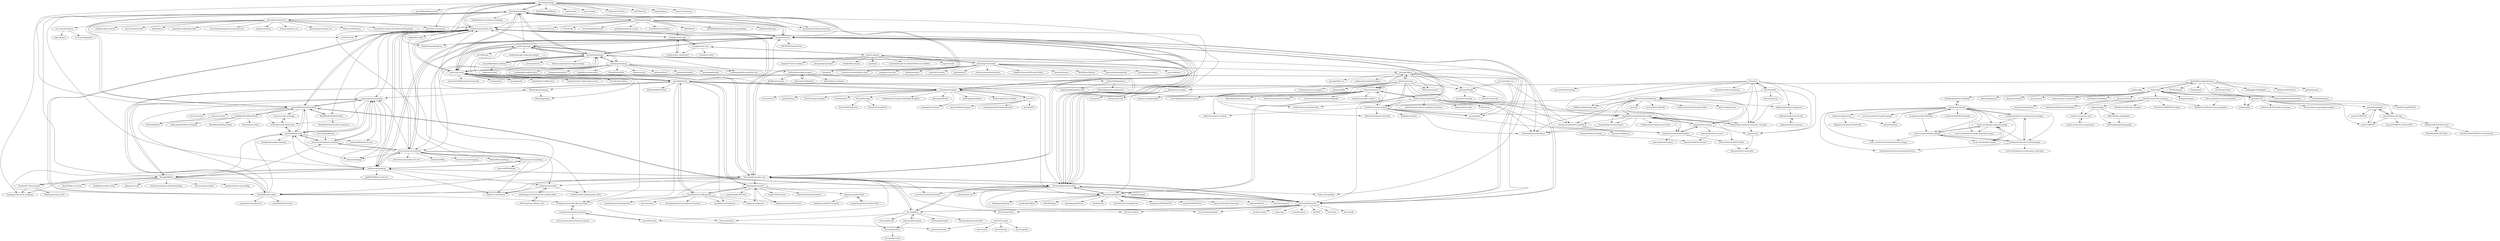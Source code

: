 digraph G {
"gera2ld/markmap" -> "dundalek/markmap"
"gera2ld/markmap" -> "gera2ld/markmap-vscode"
"gera2ld/markmap" -> "ssshooter/mind-elixir-core"
"gera2ld/markmap" -> "lynchjames/obsidian-mind-map" ["e"=1]
"gera2ld/markmap" -> "hizzgdev/jsmind"
"gera2ld/markmap" -> "awehook/blink-mind-desktop"
"gera2ld/markmap" -> "Saul-Mirone/milkdown" ["e"=1]
"gera2ld/markmap" -> "vnotex/vnote" ["e"=1]
"gera2ld/markmap" -> "purocean/yn" ["e"=1]
"gera2ld/markmap" -> "hellowuxin/vue3-mindmap"
"gera2ld/markmap" -> "Vanessa219/vditor" ["e"=1]
"gera2ld/markmap" -> "tw93/MiaoYan" ["e"=1]
"gera2ld/markmap" -> "logseq/logseq" ["e"=1]
"gera2ld/markmap" -> "siyuan-note/siyuan" ["e"=1]
"gera2ld/markmap" -> "gera2ld/coc-markmap"
"markmap/markmap" -> "dundalek/markmap"
"markmap/markmap" -> "lynchjames/obsidian-mind-map" ["e"=1]
"markmap/markmap" -> "fzf404/Monit" ["e"=1]
"markmap/markmap" -> "MarkMindCkm/obsidian-enhancing-mindmap" ["e"=1]
"markmap/markmap" -> "mdSilo/mdSilo-app"
"markmap/markmap" -> "MarkMindCkm/Mark-Mind"
"markmap/markmap" -> "ssshooter/mind-elixir-core"
"markmap/markmap" -> "hizzgdev/jsmind"
"markmap/markmap" -> "iyear/pure-live-core" ["e"=1]
"markmap/markmap" -> "l15y/wenda" ["e"=1]
"markmap/markmap" -> "toeverything/blocksuite" ["e"=1]
"markmap/markmap" -> "markmap/markmap-vscode"
"markmap/markmap" -> "freeplane/freeplane"
"markmap/markmap" -> "lvwzhen/teach-anything" ["e"=1]
"markmap/markmap" -> "wanglin2/mind-map"
"freeplane/freeplane" -> "freeplane/docs"
"freeplane/freeplane" -> "aardappel/treesheets" ["e"=1]
"freeplane/freeplane" -> "Seekladoom/Freeplane-MindMap-Template"
"freeplane/freeplane" -> "xmindltd/xmind"
"freeplane/freeplane" -> "phase1geo/Minder" ["e"=1]
"freeplane/freeplane" -> "VUE/VUE"
"freeplane/freeplane" -> "bekoeppel/droidplane"
"freeplane/freeplane" -> "drichard/mindmaps"
"freeplane/freeplane" -> "BeelGroup/Docear-Desktop"
"freeplane/freeplane" -> "zotero/zotero" ["e"=1]
"freeplane/freeplane" -> "juzzlin/Heimer" ["e"=1]
"freeplane/freeplane" -> "NaoTu/DesktopNaotu"
"freeplane/freeplane" -> "Docear/Desktop"
"freeplane/freeplane" -> "ondras/my-mind"
"freeplane/freeplane" -> "lilive/Freeplane-Jumper"
"fex-team/kityminder-editor" -> "fex-team/kityminder-core"
"fex-team/kityminder-editor" -> "fex-team/kityminder"
"fex-team/kityminder-editor" -> "hizzgdev/jsmind"
"fex-team/kityminder-editor" -> "NaoTu/DesktopNaotu"
"fex-team/kityminder-editor" -> "fex-team/kity"
"fex-team/kityminder-editor" -> "ondras/my-mind"
"fex-team/kityminder-editor" -> "drichard/mindmaps"
"fex-team/kityminder-editor" -> "fex-team/ueditor" ["e"=1]
"fex-team/kityminder-editor" -> "ssshooter/mind-elixir-core"
"fex-team/kityminder-editor" -> "LancelotLewis/local-kitymind"
"fex-team/kityminder-editor" -> "jgraph/mxgraph" ["e"=1]
"fex-team/kityminder-editor" -> "fex-team/webuploader" ["e"=1]
"fex-team/kityminder-editor" -> "xmindltd/xmind-sdk-js"
"fex-team/kityminder-editor" -> "pandao/editor.md" ["e"=1]
"fex-team/kityminder-editor" -> "le5le-com/topology" ["e"=1]
"xmindltd/xmind-sdk-js" -> "xmindltd/xmind-viewer"
"xmindltd/xmind-sdk-js" -> "leungwensen/xmind-sdk-javascript"
"xmindltd/xmind-sdk-js" -> "awehook/react-mindmap"
"xmindltd/xmind-sdk-js" -> "xieguanhua/xmindparser"
"xmindltd/xmind-sdk-js" -> "xmindltd/xmind"
"xmindltd/xmind-sdk-js" -> "awehook/blink-mind"
"xmindltd/xmind-sdk-js" -> "ssshooter/mind-elixir-core"
"MarkMindLtd/Mark-Mind" -> "awehook/blink-mind-desktop"
"MarkMindLtd/Mark-Mind" -> "MarkMindLtd/Roam-Mind"
"MarkMindLtd/Mark-Mind" -> "WizTeam/wiz-editor" ["e"=1]
"MarkMindLtd/Mark-Mind" -> "tiddly-gittly/TiddlyGit-Desktop" ["e"=1]
"MarkMindLtd/Mark-Mind" -> "c2d7fa/thinktool"
"hizzgdev/jsmind" -> "fex-team/kityminder"
"hizzgdev/jsmind" -> "ssshooter/mind-elixir-core"
"hizzgdev/jsmind" -> "fex-team/kityminder-editor"
"hizzgdev/jsmind" -> "ondras/my-mind"
"hizzgdev/jsmind" -> "fex-team/kityminder-core"
"hizzgdev/jsmind" -> "anteriovieira/vue-mindmap"
"hizzgdev/jsmind" -> "dundalek/markmap"
"hizzgdev/jsmind" -> "drichard/mindmaps"
"hizzgdev/jsmind" -> "hellowuxin/mindmap"
"hizzgdev/jsmind" -> "RockyRen/mindmaptree"
"hizzgdev/jsmind" -> "mindmup/mapjs"
"hizzgdev/jsmind" -> "xmindltd/xmind-sdk-js"
"hizzgdev/jsmind" -> "OXOYO/X-Flowchart-Vue" ["e"=1]
"hizzgdev/jsmind" -> "NaoTu/DesktopNaotu"
"hizzgdev/jsmind" -> "le5le-com/topology" ["e"=1]
"gera2ld/markmap-lib" -> "dundalek/markmap"
"gera2ld/markmap-lib" -> "aind-containers/aind" ["e"=1]
"gera2ld/markmap-lib" -> "plotly/falcon" ["e"=1]
"gera2ld/markmap-lib" -> "gera2ld/coc-markmap"
"gera2ld/markmap-lib" -> "vsls-contrib/codetour"
"gera2ld/markmap-lib" -> "plausible-insights/plausible" ["e"=1]
"gera2ld/markmap-lib" -> "caicaishmily/pragmatic-programmer-zh" ["e"=1]
"gera2ld/markmap-lib" -> "ssshooter/mind-elixir-core"
"gera2ld/markmap-lib" -> "andybrewer/mvp" ["e"=1]
"gera2ld/markmap-lib" -> "bansal-io/pattern.css" ["e"=1]
"gera2ld/markmap-lib" -> "chromium/permission.site" ["e"=1]
"gera2ld/markmap-lib" -> "oct16/TimeCat" ["e"=1]
"gera2ld/markmap-lib" -> "hello-react/HoServer" ["e"=1]
"gera2ld/markmap-lib" -> "taosue/how-to-get-rich-without-getting-lucky" ["e"=1]
"gera2ld/markmap-lib" -> "pshihn/rough-notation" ["e"=1]
"Mongkii/RMind" -> "awehook/react-mindmap"
"Mongkii/RMind" -> "JYunCMS/jyun-cms-doc" ["e"=1]
"Mongkii/RMind" -> "hellowuxin/mindmap"
"Mongkii/RMind" -> "awehook/blink-mind"
"Mongkii/RMind" -> "learn-anything/react-mindmap"
"Mongkii/RMind" -> "leochan2017/kms-jsmind"
"Mongkii/RMind" -> "xmindltd/xmind-sdk-js"
"Mongkii/RMind" -> "webbillion/xrender-notes" ["e"=1]
"Mongkii/RMind" -> "qdlaoyao/css-gif" ["e"=1]
"Mongkii/RMind" -> "antvis/hierarchy"
"Mongkii/RMind" -> "biaochenxuying/vue-family-mindmap" ["e"=1]
"Mongkii/RMind" -> "wowlusitong/re-editor" ["e"=1]
"Mongkii/RMind" -> "jwenjian/visitor-count-badge" ["e"=1]
"Mongkii/RMind" -> "Youjingyu/web_mind_mapping"
"fex-team/kityminder" -> "fex-team/kityminder-editor"
"fex-team/kityminder" -> "fex-team/kityminder-core"
"fex-team/kityminder" -> "hizzgdev/jsmind"
"fex-team/kityminder" -> "fex-team/ueditor" ["e"=1]
"fex-team/kityminder" -> "NaoTu/DesktopNaotu"
"fex-team/kityminder" -> "fex-team/fis" ["e"=1]
"fex-team/kityminder" -> "fex-team/webuploader" ["e"=1]
"fex-team/kityminder" -> "ondras/my-mind"
"fex-team/kityminder" -> "fex-team/kity"
"fex-team/kityminder" -> "ecomfe/zrender" ["e"=1]
"fex-team/kityminder" -> "seajs/seajs" ["e"=1]
"fex-team/kityminder" -> "ecomfe/echarts" ["e"=1]
"fex-team/kityminder" -> "thx/RAP" ["e"=1]
"fex-team/kityminder" -> "fex-team/umeditor" ["e"=1]
"fex-team/kityminder" -> "weui/weui" ["e"=1]
"NaoTu/DesktopNaotu" -> "fex-team/kityminder"
"NaoTu/DesktopNaotu" -> "fex-team/kityminder-editor"
"NaoTu/DesktopNaotu" -> "GNOME/gimp" ["e"=1]
"NaoTu/DesktopNaotu" -> "alanzhangzm/Photon" ["e"=1]
"NaoTu/DesktopNaotu" -> "tamlok/vnote" ["e"=1]
"NaoTu/DesktopNaotu" -> "zhaoolee/ChromeAppHeroes" ["e"=1]
"NaoTu/DesktopNaotu" -> "miaomiaosoft/PandaOCR" ["e"=1]
"NaoTu/DesktopNaotu" -> "wmjordan/PDFPatcher" ["e"=1]
"NaoTu/DesktopNaotu" -> "hizzgdev/jsmind"
"NaoTu/DesktopNaotu" -> "awehook/blink-mind-desktop"
"NaoTu/DesktopNaotu" -> "Awesome-Windows/Awesome" ["e"=1]
"NaoTu/DesktopNaotu" -> "agalwood/Motrix" ["e"=1]
"NaoTu/DesktopNaotu" -> "Kenshin/simpread" ["e"=1]
"NaoTu/DesktopNaotu" -> "zhaopengme/gitnote" ["e"=1]
"NaoTu/DesktopNaotu" -> "zyx0814/dzzoffice" ["e"=1]
"bardsoftware/ganttproject" -> "LibrePlan/libreplan"
"bardsoftware/ganttproject" -> "claur/ProjectLibre"
"bardsoftware/ganttproject" -> "taskjuggler/TaskJuggler"
"bardsoftware/ganttproject" -> "freeplane/freeplane"
"bardsoftware/ganttproject" -> "violetumleditor/violetumleditor"
"bardsoftware/ganttproject" -> "dotproject/dotProject"
"bardsoftware/ganttproject" -> "opf/openproject" ["e"=1]
"bardsoftware/ganttproject" -> "joniles/mpxj"
"bardsoftware/ganttproject" -> "umlet/umlet"
"bardsoftware/ganttproject" -> "DHTMLX/gantt" ["e"=1]
"bardsoftware/ganttproject" -> "frappe/gantt" ["e"=1]
"learn-anything/maps" -> "learn-anything/react-mindmap"
"xmindltd/xmind" -> "xmindltd/xmind-sdk-python"
"xmindltd/xmind" -> "xmindltd/xmind-sdk-js"
"xmindltd/xmind" -> "ondras/my-mind"
"xmindltd/xmind" -> "zhuifengshen/xmind"
"xmindltd/xmind" -> "drichard/mindmaps"
"xmindltd/xmind" -> "fex-team/kityminder-editor"
"xmindltd/xmind" -> "freeplane/freeplane"
"xmindltd/xmind" -> "hizzgdev/jsmind"
"xmindltd/xmind" -> "fex-team/kityminder"
"xmindltd/xmind" -> "NaoTu/DesktopNaotu"
"xmindltd/xmind" -> "leungwensen/xmind-sdk-javascript"
"xmindltd/xmind" -> "WizTeam/WizQTClient" ["e"=1]
"xmindltd/xmind" -> "ssshooter/mind-elixir-core"
"xmindltd/xmind" -> "Mindmapp/mindmapp"
"xmindltd/xmind" -> "xmindltd/xmind-sdk-java"
"chinchang/web-maker" -> "egoist/codepan"
"chinchang/web-maker" -> "jsbin/jsbin" ["e"=1]
"chinchang/web-maker" -> "CompuIves/codesandbox-client" ["e"=1]
"chinchang/web-maker" -> "wingify/across-tabs" ["e"=1]
"chinchang/web-maker" -> "netlify/staticgen" ["e"=1]
"chinchang/web-maker" -> "yoksel/url-encoder" ["e"=1]
"chinchang/web-maker" -> "ghinda/jotted"
"chinchang/web-maker" -> "sindresorhus/refined-twitter" ["e"=1]
"chinchang/web-maker" -> "GoogleChromeLabs/ProjectVisBug" ["e"=1]
"chinchang/web-maker" -> "leeoniya/dropcss" ["e"=1]
"chinchang/web-maker" -> "WorldBrain/Memex" ["e"=1]
"chinchang/web-maker" -> "kamranahmedse/githunt" ["e"=1]
"chinchang/web-maker" -> "chinchang/screenlog.js" ["e"=1]
"chinchang/web-maker" -> "mavoweb/mavo" ["e"=1]
"chinchang/web-maker" -> "porsager/flems"
"dundalek/markmap" -> "gera2ld/markmap"
"dundalek/markmap" -> "gera2ld/markmap-lib"
"dundalek/markmap" -> "hizzgdev/jsmind"
"dundalek/markmap" -> "dundalek/atom-markdown-mindmap"
"dundalek/markmap" -> "fex-team/kityminder-core"
"dundalek/markmap" -> "drichard/mindmaps"
"dundalek/markmap" -> "xmindltd/xmind-sdk-js"
"dundalek/markmap" -> "markmap/markmap"
"dundalek/markmap" -> "ssshooter/mind-elixir-core"
"dundalek/markmap" -> "awehook/blink-mind-desktop"
"dundalek/markmap" -> "ondras/my-mind"
"dundalek/markmap" -> "RockyRen/mindmaptree"
"dundalek/markmap" -> "hellowuxin/mindmap"
"dundalek/markmap" -> "fex-team/kityminder-editor"
"dundalek/markmap" -> "Mongkii/RMind"
"prmr/DesignBook" -> "prmr/COMP303"
"prmr/DesignBook" -> "prmr/SoftwareDesign"
"prmr/DesignBook" -> "jin-guo/COMP303"
"fex-team/kity" -> "fex-team/kityformula"
"fex-team/kity" -> "fex-team/kityminder-core"
"fex-team/kity" -> "fex-team/kf-editor"
"fex-team/kity" -> "fex-team/kityminder-editor"
"fex-team/kity" -> "fex-team/hotbox"
"fex-team/kity" -> "fex-team/kityminder"
"fex-team/kity" -> "fex-team/kitycharts"
"fex-team/kity" -> "fex-team/kityformula-editor" ["e"=1]
"fex-team/kity" -> "fex-team/fex-edu" ["e"=1]
"fex-team/kityminder-core" -> "fex-team/kityminder-editor"
"fex-team/kityminder-core" -> "fex-team/kityminder"
"fex-team/kityminder-core" -> "fex-team/kity"
"fex-team/kityminder-core" -> "hizzgdev/jsmind"
"fex-team/kityminder-core" -> "fudax/vue-mindeditor" ["e"=1]
"fex-team/kityminder-core" -> "LancelotLewis/local-kitymind"
"fex-team/kityminder-core" -> "ssshooter/mind-elixir-core"
"fex-team/kityminder-core" -> "fex-team/hotbox"
"fex-team/kityminder-core" -> "xmindltd/xmind-sdk-js"
"fex-team/kityminder-core" -> "dundalek/markmap"
"fex-team/kityminder-core" -> "zhuifengshen/xmind"
"fex-team/kityminder-core" -> "hellowuxin/mindmap"
"fex-team/kityminder-core" -> "jiangtao/vue-minder"
"fex-team/kityminder-core" -> "fex-team/umeditor" ["e"=1]
"fex-team/kityminder-core" -> "ondras/my-mind"
"tivac/modular-css" -> "barneycarroll/mithril.exitable.js"
"tivac/modular-css" -> "porsager/bss"
"tivac/modular-css" -> "porsager/Wright"
"ondras/my-mind" -> "drichard/mindmaps"
"ondras/my-mind" -> "hizzgdev/jsmind"
"ondras/my-mind" -> "fex-team/kityminder"
"ondras/my-mind" -> "fex-team/kityminder-editor"
"ondras/my-mind" -> "xmindltd/xmind"
"ondras/my-mind" -> "ssshooter/mind-elixir-core"
"ondras/my-mind" -> "mindmup/mapjs"
"ondras/my-mind" -> "neiesc/ListOfMinimalistFrameworks" ["e"=1]
"ondras/my-mind" -> "soulwire/fit.js" ["e"=1]
"ondras/my-mind" -> "dundalek/markmap"
"ondras/my-mind" -> "fex-team/kityminder-core"
"ondras/my-mind" -> "Snugug/north" ["e"=1]
"ondras/my-mind" -> "julianlloyd/scrollReveal.js" ["e"=1]
"ondras/my-mind" -> "Anonyfox/node-webkit-hipster-seed" ["e"=1]
"ondras/my-mind" -> "FriendCode/codebox" ["e"=1]
"awehook/blink-mind" -> "awehook/react-mindmap"
"awehook/blink-mind" -> "awehook/blink-mind-desktop"
"awehook/blink-mind" -> "awehook/vscode-blink-mind"
"awehook/blink-mind" -> "awehook/blink-mind-react"
"awehook/blink-mind" -> "kozeghong/simple-mindmap"
"awehook/blink-mind" -> "learn-anything/react-mindmap"
"awehook/blink-mind-desktop" -> "awehook/blink-mind"
"awehook/blink-mind-desktop" -> "awehook/react-mindmap"
"awehook/blink-mind-desktop" -> "awehook/vscode-blink-mind"
"awehook/blink-mind-desktop" -> "cedoor/mindmapp"
"awehook/blink-mind-desktop" -> "MarkMindCkm/Mark-Mind"
"awehook/blink-mind-desktop" -> "ssshooter/mind-elixir-core"
"awehook/blink-mind-desktop" -> "MarkMindLtd/Mark-Mind"
"awehook/blink-mind-desktop" -> "luvsic3/remind" ["e"=1]
"awehook/blink-mind-desktop" -> "souche/vscode-mindmap"
"awehook/blink-mind-desktop" -> "NaoTu/DesktopNaotu"
"awehook/blink-mind-desktop" -> "dundalek/markmap"
"awehook/blink-mind-desktop" -> "cybersemics/em"
"awehook/react-mindmap" -> "awehook/blink-mind"
"awehook/react-mindmap" -> "awehook/blink-mind-react"
"awehook/react-mindmap" -> "awehook/blink-mind-desktop"
"awehook/react-mindmap" -> "learn-anything/react-mindmap"
"awehook/react-mindmap" -> "Mongkii/RMind"
"awehook/react-mindmap" -> "awehook/vscode-blink-mind"
"awehook/react-mindmap" -> "cedoor/mindmapp"
"drichard/mindmaps" -> "ondras/my-mind"
"drichard/mindmaps" -> "mindmup/mapjs"
"drichard/mindmaps" -> "kennethkufluk/js-mindmap"
"drichard/mindmaps" -> "hizzgdev/jsmind"
"drichard/mindmaps" -> "fex-team/kityminder-editor"
"drichard/mindmaps" -> "mindmup/mindmup"
"drichard/mindmaps" -> "dundalek/markmap"
"drichard/mindmaps" -> "xmindltd/xmind"
"drichard/mindmaps" -> "ssshooter/mind-elixir-core"
"drichard/mindmaps" -> "fex-team/kityminder"
"drichard/mindmaps" -> "anteriovieira/vue-mindmap"
"drichard/mindmaps" -> "freeplane/freeplane"
"drichard/mindmaps" -> "Mindmapp/mindmapp"
"drichard/mindmaps" -> "Laverna/laverna" ["e"=1]
"drichard/mindmaps" -> "dformoso/machine-learning-mindmap" ["e"=1]
"fatiherikli/mockup-designer" -> "jdittrich/quickMockup"
"fatiherikli/mockup-designer" -> "fatiherikli/dbpatterns"
"fatiherikli/mockup-designer" -> "fatiherikli/scrumboard"
"fatiherikli/mockup-designer" -> "dfcb/Responsivator"
"jdittrich/quickMockup" -> "fatiherikli/mockup-designer"
"vrimar/construct-ui" -> "orbitbot/awesome-mithril"
"vrimar/construct-ui" -> "ArthurClemens/polythene"
"vrimar/construct-ui" -> "porsager/flems"
"vrimar/construct-ui" -> "dhinesh03/mithril-starter-kit"
"vrimar/construct-ui" -> "mvlabs/isomorphic-mithril"
"vrimar/construct-ui" -> "ArthurClemens/mithril-hooks"
"vrimar/construct-ui" -> "MithrilJS/mithril-node-render"
"vrimar/construct-ui" -> "ArthurClemens/mithril-hookup"
"vrimar/construct-ui" -> "barneycarroll/patchinko"
"vrimar/construct-ui" -> "CreaturesInUnitards/mithril-datepicker"
"vrimar/construct-ui" -> "erikvullings/mithril-materialized"
"vrimar/construct-ui" -> "pdfernhout/choose-mithril"
"lhorie/mithril" -> "insin/msx"
"lhorie/mithril" -> "ArthurClemens/Polythene"
"lhorie/mithril" -> "lhorie/mithril.js" ["e"=1]
"lhorie/mithril" -> "StephanHoyer/mithril-isomorphic-example"
"lhorie/mithril" -> "jsguy/misojs"
"ObeoNetwork/UML-Designer" -> "ObeoNetwork/SysML-Designer"
"ObeoNetwork/UML-Designer" -> "ObeoNetwork/BPMN-Designer"
"ObeoNetwork/UML-Designer" -> "ObeoNetwork/InformationSystem"
"ObeoNetwork/UML-Designer" -> "eclipse-sirius/sirius-web"
"ObeoNetwork/UML-Designer" -> "eclipse/capella"
"ObeoNetwork/UML-Designer" -> "ObeoNetwork/Xtext-Sirius-integration"
"vsls-contrib/codetour" -> "vsls-contrib/gistpad"
"vsls-contrib/codetour" -> "nikersify/pico" ["e"=1]
"tobyqin/xmindparser" -> "zhuifengshen/xmind"
"ssshooter/mind-elixir-core" -> "hizzgdev/jsmind"
"ssshooter/mind-elixir-core" -> "hellowuxin/mindmap"
"ssshooter/mind-elixir-core" -> "wanglin2/mind-map"
"ssshooter/mind-elixir-core" -> "awehook/blink-mind-desktop"
"ssshooter/mind-elixir-core" -> "xmindltd/xmind-sdk-js"
"ssshooter/mind-elixir-core" -> "anteriovieira/vue-mindmap"
"ssshooter/mind-elixir-core" -> "fex-team/kityminder-core"
"ssshooter/mind-elixir-core" -> "ondras/my-mind"
"ssshooter/mind-elixir-core" -> "awehook/react-mindmap"
"ssshooter/mind-elixir-core" -> "hellowuxin/vue3-mindmap"
"ssshooter/mind-elixir-core" -> "awehook/blink-mind"
"ssshooter/mind-elixir-core" -> "oct16/TimeCat" ["e"=1]
"ssshooter/mind-elixir-core" -> "fex-team/kityminder-editor"
"ssshooter/mind-elixir-core" -> "alibaba/butterfly" ["e"=1]
"ssshooter/mind-elixir-core" -> "gera2ld/markmap"
"umlet/umlet" -> "prmr/JetUML"
"umlet/umlet" -> "ObeoNetwork/UML-Designer"
"umlet/umlet" -> "violetumleditor/violetumleditor"
"umlet/umlet" -> "ModelioOpenSource/Modelio"
"umlet/umlet" -> "plantuml/plantuml" ["e"=1]
"umlet/umlet" -> "bardsoftware/ganttproject"
"umlet/umlet" -> "skanaar/nomnoml" ["e"=1]
"umlet/umlet" -> "msys2/msys2" ["e"=1]
"umlet/umlet" -> "argouml-tigris-org/argouml"
"umlet/umlet" -> "wxWidgets/wxWidgets" ["e"=1]
"umlet/umlet" -> "gbaychev/NClass"
"umlet/umlet" -> "umple/umple"
"umlet/umlet" -> "doxygen/doxygen" ["e"=1]
"Mindmapp/mindmapp" -> "Mindmapp/mmp"
"Mindmapp/mindmapp" -> "awehook/react-mindmap"
"mindmup/mindmup" -> "mindmup/mapjs"
"mindmup/mindmup" -> "jaymedavis/hubble" ["e"=1]
"mindmup/mindmup" -> "drichard/mindmaps"
"mindmup/mindmup" -> "fatiherikli/mockup-designer"
"mindmup/mindmup" -> "kandanapp/kandan" ["e"=1]
"mindmup/mindmup" -> "josdejong/jsoneditoronline"
"mindmup/mindmup" -> "mindmup/mindmup.github.com"
"mindmup/mindmup" -> "ondras/my-mind"
"mindmup/mindmup" -> "tomgenoni/ouroboros" ["e"=1]
"mindmup/mindmup" -> "begriffs/css-ratiocinator" ["e"=1]
"mindmup/mindmup" -> "PascalPrecht/wbb" ["e"=1]
"mindmup/mindmup" -> "rubyjs/core-lib" ["e"=1]
"mindmup/mindmup" -> "tantaman/Strut" ["e"=1]
"souche/vscode-mindmap" -> "awehook/vscode-blink-mind"
"cybersemics/em" -> "c2d7fa/thinktool"
"hellowuxin/mindmap" -> "hellowuxin/vue3-mindmap"
"hellowuxin/mindmap" -> "anteriovieira/vue-mindmap"
"hellowuxin/mindmap" -> "fudax/vue-mindeditor" ["e"=1]
"hellowuxin/mindmap" -> "ssshooter/mind-elixir-core"
"hellowuxin/mindmap" -> "awehook/react-mindmap"
"hellowuxin/mindmap" -> "Mongkii/RMind"
"hellowuxin/mindmap" -> "leochan2017/kms-jsmind"
"hellowuxin/mindmap" -> "hizzgdev/jsmind"
"hellowuxin/mindmap" -> "fex-team/kityminder-core"
"hellowuxin/mindmap" -> "awehook/blink-mind"
"hellowuxin/mindmap" -> "qq449245884/vue-okr-tree" ["e"=1]
"hellowuxin/mindmap" -> "Youjingyu/web_mind_mapping"
"hellowuxin/mindmap" -> "jiangtao/vue-minder"
"mindmup/mapjs" -> "mindmup/mindmup"
"mindmup/mapjs" -> "kennethkufluk/js-mindmap"
"mindmup/mapjs" -> "drichard/mindmaps"
"mindmup/mapjs" -> "hizzgdev/jsmind"
"mindmup/mapjs" -> "mindmup/mapjs-webpack-example"
"mindmup/mapjs" -> "ondras/my-mind"
"mindmup/mapjs" -> "Mindmapp/mmp"
"mindmup/mapjs" -> "anteriovieira/vue-mindmap"
"mindmup/mapjs" -> "davedf/mapjs"
"mindmup/mapjs" -> "leungwensen/xmind-sdk-javascript"
"mindmup/mapjs" -> "mindmup/mindmup.github.com"
"mindmup/mapjs" -> "dundalek/markmap"
"taskjuggler/TaskJuggler" -> "LibrePlan/libreplan"
"wanglin2/code-run" -> "wanglin2/mind-map"
"wanglin2/code-run" -> "egoist/codepan"
"wanglin2/code-run" -> "yuzai/base-editor"
"wanglin2/code-run" -> "wanglin2/tiny_whiteboard"
"jiangtao/vue-minder" -> "SeakeyCode/vue-kityminder-editor"
"jiangtao/vue-minder" -> "chenhengjie123/vue-testcase-minder-editor"
"jiangtao/vue-minder" -> "fudax/vue-mindeditor" ["e"=1]
"hellowuxin/vue3-mindmap" -> "hellowuxin/mindmap"
"hellowuxin/vue3-mindmap" -> "fudax/vue-mindeditor" ["e"=1]
"hellowuxin/vue3-mindmap" -> "zyascend/ZMindMap"
"hellowuxin/vue3-mindmap" -> "anteriovieira/vue-mindmap"
"awehook/vscode-blink-mind" -> "awehook/blink-mind"
"awehook/vscode-blink-mind" -> "souche/vscode-mindmap"
"anteriovieira/vue-mindmap" -> "hellowuxin/mindmap"
"anteriovieira/vue-mindmap" -> "learn-anything/react-mindmap"
"anteriovieira/vue-mindmap" -> "hellowuxin/vue3-mindmap"
"anteriovieira/vue-mindmap" -> "hizzgdev/jsmind"
"anteriovieira/vue-mindmap" -> "awehook/react-mindmap"
"anteriovieira/vue-mindmap" -> "jiangtao/vue-minder"
"anteriovieira/vue-mindmap" -> "David-Desmaisons/Vue.D3.tree" ["e"=1]
"anteriovieira/vue-mindmap" -> "ssshooter/mind-elixir-core"
"anteriovieira/vue-mindmap" -> "mofas/mindMap"
"anteriovieira/vue-mindmap" -> "wei-zhe/vue-mind-mapping"
"anteriovieira/vue-mindmap" -> "MichaelDuo/mindmap"
"anteriovieira/vue-mindmap" -> "cedoor/mindmapp"
"anteriovieira/vue-mindmap" -> "SeakeyCode/vue-kityminder-editor"
"anteriovieira/vue-mindmap" -> "awehook/blink-mind"
"ModelioOpenSource/Modelio" -> "archimatetool/archi"
"tobyqin/xmind2testlink" -> "haifengrundadi/DisCartierEJ" ["e"=1]
"tobyqin/xmind2testlink" -> "pengchenglin/freemind2testlink"
"xmindltd/xmind-sdk-python" -> "zhuifengshen/xmind"
"xmindltd/xmind-sdk-python" -> "xmindltd/xmind"
"xmindltd/xmind-sdk-python" -> "jmoraleda/xmind-sdk-python3"
"xmindltd/xmind-sdk-python" -> "tobyqin/xmindparser"
"xmindltd/xmind-sdk-python" -> "xmindltd/xmind-sdk-java"
"xmindltd/xmind-sdk-python" -> "zhuifengshen/xmind2testcase" ["e"=1]
"xmindltd/xmind-sdk-python" -> "sky-y/xmindoc"
"xmindltd/xmind-sdk-python" -> "zhangjingcn/xmind-markdown-translator"
"MeYoung/Case_Minder_Vue" -> "chenhengjie123/vue-testcase-minder-editor"
"eclipse/capella" -> "labs4capella/python4capella"
"eclipse/capella" -> "eclipse-sirius/sirius-web"
"eclipse/capella" -> "DSD-DBS/py-capellambse"
"learn-anything/react-mindmap" -> "awehook/react-mindmap"
"learn-anything/react-mindmap" -> "anteriovieira/vue-mindmap"
"learn-anything/react-mindmap" -> "awehook/blink-mind"
"zhuifengshen/xmind" -> "zhuifengshen/xmind2testcase" ["e"=1]
"zhuifengshen/xmind" -> "xmindltd/xmind-sdk-python"
"zhuifengshen/xmind" -> "tobyqin/xmindparser"
"zhuifengshen/xmind" -> "tobyqin/xmind2testlink"
"zhuifengshen/xmind" -> "tonglei100/sweetest" ["e"=1]
"zhuifengshen/xmind" -> "andrii-z4i/xmind-sdk-python"
"zhuifengshen/xmind" -> "pengchenglin/ATX-Test" ["e"=1]
"zhuifengshen/xmind" -> "xmindltd/xmind"
"MarkMindCkm/Mark-Mind" -> "MarkMindCkm/obsidian-markmind" ["e"=1]
"MarkMindCkm/Mark-Mind" -> "awehook/blink-mind-desktop"
"egoist/codepan" -> "wanglin2/code-run"
"egoist/codepan" -> "heqing0712/vue-codepen"
"egoist/codepan" -> "jsbin/jsbin" ["e"=1]
"egoist/codepan" -> "chinchang/web-maker"
"egoist/codepan" -> "johncipponeri/jstinker"
"egoist/codepan" -> "NekR/offline-plugin" ["e"=1]
"egoist/codepan" -> "egoist/poi" ["e"=1]
"egoist/codepan" -> "nucliweb/People-You-Should-Follow-on-CodePen" ["e"=1]
"egoist/codepan" -> "egoist/vbuild" ["e"=1]
"fatiherikli/dbpatterns" -> "fatiherikli/django-model-parser"
"fatiherikli/dbpatterns" -> "engelsizpedal/engelsizcorba"
"wanglin2/mind-map" -> "wanglin2/tiny_whiteboard"
"wanglin2/mind-map" -> "wanglin2/code-run"
"wanglin2/mind-map" -> "ssshooter/mind-elixir-core"
"wanglin2/tiny_whiteboard" -> "wanglin2/mind-map"
"fex-team/kityformula" -> "fex-team/kf-editor"
"fex-team/kityformula" -> "fex-team/kity"
"prmr/JetUML" -> "prmr/DesignBook"
"prmr/JetUML" -> "prmr/COMP303"
"prmr/JetUML" -> "prmr/SoftwareDesign"
"prmr/JetUML" -> "druths/comp598-2021"
"prmr/JetUML" -> "umlet/umlet"
"prmr/JetUML" -> "Deerhound579/mcgill-course-map"
"prmr/JetUML" -> "umple/umple"
"prmr/JetUML" -> "wiverson/maven-jpackage-template" ["e"=1]
"archimatetool/archi" -> "archimatetool/archi-modelrepository-plugin"
"archimatetool/archi" -> "archimatetool/archi-scripting-plugin"
"archimatetool/archi" -> "archi-contribs/database-plugin"
"archimatetool/archi" -> "archimatetool/ArchiModels"
"archimatetool/archi" -> "archi-contribs/specialization-plugin"
"archimatetool/archi" -> "wilmerkrisp/patterns"
"archimatetool/archi" -> "archi-contribs/archi-modelrepository-plugin"
"archimatetool/archi" -> "archi-contribs/archi-grafico-plugin"
"archimatetool/archi" -> "archi-contribs/jarchi-single-page-html-export"
"archimatetool/archi" -> "smileham/archimate-metamodel-patterns"
"archimatetool/archi" -> "ModelioOpenSource/Modelio"
"archimatetool/archi" -> "archimatetool/OWLExchange"
"archimatetool/archi" -> "archi-contribs/form-plugin"
"archimatetool/archi" -> "wilmerkrisp/bian"
"wilmerkrisp/patterns" -> "wilmerkrisp/bian"
"wilmerkrisp/patterns" -> "ebbypeter/Archimate-PlantUML"
"insin/msx" -> "eddyystop/mithril-components"
"insin/msx" -> "StephanHoyer/mithril-node-render"
"insin/msx" -> "ng-vu/mithril-bootstrap"
"insin/msx" -> "lhorie/mithril"
"insin/msx" -> "jsguy/mithril.animate"
"insin/msx" -> "Naddiseo/babel-plugin-mjsx"
"insin/msx" -> "ArthurClemens/Polythene"
"insin/msx" -> "StephanHoyer/mithril-isomorphic-example"
"insin/msx" -> "konsumer/mithril-quickstart"
"insin/msx" -> "jsguy/misojs"
"antvis/hierarchy" -> "leungwensen/mindmap-layouts"
"antvis/hierarchy" -> "antvis/interaction"
"VUE/VUE" -> "CompendiumNG/CompendiumNG"
"VUE/VUE" -> "rpavlik/VUE"
"VUE/VUE" -> "nmarcel/ThinkComposer"
"VUE/VUE" -> "freeplane/freeplane"
"VUE/VUE" -> "aardappel/treesheets" ["e"=1]
"jdubray/sam-samples" -> "jdubray/sam-safe"
"jdubray/sam-samples" -> "sam-js/sam"
"AllanWang/McGill-Public" -> "julianlore/McGill-Resources"
"julianlore/McGill-Resources" -> "AllanWang/McGill-Public"
"julianlore/McGill-Resources" -> "HardFirmSoft/COMP251-Study-Guide"
"chenhengjie123/vue-testcase-minder-editor" -> "MeYoung/Case_Minder_Vue"
"chenhengjie123/vue-testcase-minder-editor" -> "jiangtao/vue-minder"
"archi-contribs/database-plugin" -> "archi-contribs/specialization-plugin"
"archi-contribs/database-plugin" -> "archi-contribs/form-plugin"
"archi-contribs/database-plugin" -> "archi-contribs/archi-modelrepository-plugin"
"archi-contribs/database-plugin" -> "archimatetool/archi-scripting-plugin"
"archimatetool/ArchiModels" -> "archi-contribs/database-plugin"
"archimatetool/ArchiModels" -> "archimatetool/archi"
"antvis/f2-context" -> "antvis/interaction"
"antvis/f2-context" -> "antvis/old-site"
"antvis/f2-context" -> "antvis/tapable"
"antvis/f2-context" -> "antvis/tools"
"kennethkufluk/js-mindmap" -> "mindmup/mapjs"
"kennethkufluk/js-mindmap" -> "drichard/mindmaps"
"kennethkufluk/js-mindmap" -> "samizdatco/arbor" ["e"=1]
"jsguy/mithril.animate" -> "ArthurClemens/mithril-slider"
"jsguy/mithril.animate" -> "ArthurClemens/mithril-infinite"
"jsguy/mithril.animate" -> "kawan16/mithril-ui-router"
"pengchenglin/freemind2testlink" -> "tobyqin/xmind2testlink"
"ArthurClemens/polythene" -> "vrimar/construct-ui"
"ArthurClemens/polythene" -> "orbitbot/awesome-mithril"
"ArthurClemens/polythene" -> "ArthurClemens/mithril-hooks"
"ArthurClemens/polythene" -> "jsguy/mithril.animate"
"ArthurClemens/polythene" -> "porsager/flems"
"ArthurClemens/polythene" -> "ArthurClemens/mithril-template-converter"
"ArthurClemens/polythene" -> "ArthurClemens/mithril-infinite"
"ArthurClemens/polythene" -> "StephanHoyer/mithril-node-render"
"ArthurClemens/polythene" -> "StephanHoyer/mithril-isomorphic-example"
"ArthurClemens/polythene" -> "osban/mithril-codex"
"ArthurClemens/polythene" -> "lhorie/rem"
"orbitbot/awesome-mithril" -> "vrimar/construct-ui"
"orbitbot/awesome-mithril" -> "StephanHoyer/translate.js"
"orbitbot/awesome-mithril" -> "porsager/bss"
"orbitbot/awesome-mithril" -> "dhinesh03/mithril-starter-kit"
"orbitbot/awesome-mithril" -> "StephanHoyer/mithril-node-render"
"orbitbot/awesome-mithril" -> "ludbek/powerform"
"orbitbot/awesome-mithril" -> "pdfernhout/choose-mithril"
"orbitbot/awesome-mithril" -> "ArthurClemens/mithril-infinite"
"ArthurClemens/mithril-infinite" -> "jsguy/mithril.animate"
"ArthurClemens/mithril-infinite" -> "ArthurClemens/mithril-slider"
"ArthurClemens/mithril-infinite" -> "StephanHoyer/mithril-node-render"
"ArthurClemens/mithril-infinite" -> "kopa-app/mithril-admin"
"ArthurClemens/mithril-slider" -> "Satyam/mithril-isomorphic"
"eddyystop/mithril-components" -> "philtoms/mithril-starter-kit"
"ArthurClemens/Polythene" -> "StephanHoyer/mithril-node-render"
"ArthurClemens/Polythene" -> "StephanHoyer/mithril-query"
"ArthurClemens/Polythene" -> "ArthurClemens/mithril-infinite"
"ArthurClemens/Polythene" -> "barneycarroll/mithril.exitable.js"
"ArthurClemens/Polythene" -> "jsguy/mithril.animate"
"ArthurClemens/Polythene" -> "j2css/j2c"
"ArthurClemens/Polythene" -> "eddyystop/mithril-components"
"ArthurClemens/Polythene" -> "StephanHoyer/translate.js"
"ArthurClemens/Polythene" -> "StephanHoyer/mithril-isomorphic-example"
"ArthurClemens/Polythene" -> "tivac/mithril-objectify"
"ArthurClemens/Polythene" -> "ArthurClemens/mithril-page-slider"
"ArthurClemens/Polythene" -> "Naddiseo/babel-plugin-mjsx"
"ArthurClemens/Polythene" -> "gitter-badger/moria"
"ArthurClemens/Polythene" -> "orbitbot/awesome-mithril"
"StephanHoyer/mithril-isomorphic-example" -> "StephanHoyer/mithril-node-render"
"StephanHoyer/mithril-isomorphic-example" -> "jsguy/misojs"
"StephanHoyer/mithril-node-render" -> "StephanHoyer/mithril-isomorphic-example"
"StephanHoyer/mithril-node-render" -> "barneycarroll/mithril.exitable.js"
"StephanHoyer/mithril-node-render" -> "StephanHoyer/mithril-query"
"StephanHoyer/mithril-node-render" -> "jsguy/misojs"
"StephanHoyer/mithril-node-render" -> "StephanHoyer/translate.js"
"StephanHoyer/mithril-node-render" -> "jsguy/mithril.animate"
"StephanHoyer/mithril-node-render" -> "ArthurClemens/mithril-infinite"
"StephanHoyer/mithril-node-render" -> "StephanHoyer/mithril-source-hint"
"foxdonut/meiosis" -> "barneycarroll/patchinko"
"foxdonut/meiosis" -> "porsager/bss"
"foxdonut/meiosis" -> "fuzetsu/mergerino"
"foxdonut/meiosis" -> "StephanHoyer/translate.js"
"foxdonut/meiosis" -> "porsager/flems"
"foxdonut/meiosis" -> "foxdonut/meiosis-examples"
"foxdonut/meiosis" -> "orbitbot/awesome-mithril"
"foxdonut/meiosis" -> "porsager/Wright"
"foxdonut/meiosis" -> "vrimar/construct-ui"
"foxdonut/meiosis" -> "paldepind/flyd" ["e"=1]
"foxdonut/meiosis" -> "jdubray/sam-samples"
"foxdonut/meiosis" -> "barneycarroll/mithril.exitable.js"
"foxdonut/meiosis" -> "erikvullings/mithril-materialized"
"porsager/flems" -> "porsager/flems.io"
"porsager/flems" -> "orbitbot/awesome-mithril"
"porsager/flems" -> "vrimar/construct-ui"
"porsager/flems" -> "porsager/bss"
"porsager/flems" -> "foxdonut/meiosis"
"porsager/flems" -> "StephanHoyer/translate.js"
"porsager/flems" -> "fuzetsu/mergerino"
"porsager/flems" -> "isiahmeadows/mithril-helpers"
"porsager/flems" -> "porsager/Wright"
"prmr/COMP303" -> "prmr/DesignBook"
"prmr/SoftwareDesign" -> "prmr/DesignBook"
"prmr/SoftwareDesign" -> "julianlore/McGill-Resources"
"prmr/SoftwareDesign" -> "prmr/COMP303"
"prmr/SoftwareDesign" -> "jin-guo/COMP303_Winter2019"
"archi-contribs/specialization-plugin" -> "archi-contribs/form-plugin"
"archi-contribs/specialization-plugin" -> "archi-contribs/database-plugin"
"archi-contribs/specialization-plugin" -> "archi-contribs/jarchi-single-page-html-export"
"archimatetool/archi-modelrepository-plugin" -> "archimatetool/archi-scripting-plugin"
"archimatetool/archi-modelrepository-plugin" -> "archi-contribs/specialization-plugin"
"archimatetool/archi-modelrepository-plugin" -> "archimatetool/archi"
"archimatetool/archi-scripting-plugin" -> "archimatetool/archi-modelrepository-plugin"
"archimatetool/archi-scripting-plugin" -> "archi-contribs/specialization-plugin"
"archimatetool/archi-scripting-plugin" -> "archi-contribs/database-plugin"
"archimatetool/archi-scripting-plugin" -> "smileham/archimate-metamodel-patterns"
"archimatetool/archi-scripting-plugin" -> "archi-contribs/jarchi-community-script-pack"
"Docear/Desktop" -> "Docear/Docear4Word"
"Docear/Desktop" -> "Docear/PDF-Inspector"
"gbaychev/NClass" -> "alexgracianoarj/nclass"
"fex-team/kf-editor" -> "fex-team/kf-render"
"StephanHoyer/mithril-query" -> "StephanHoyer/translate.js"
"barneycarroll/mithril.exitable.js" -> "barneycarroll/plasm"
"kawan16/mithril-storage" -> "kawan16/mithril-translate"
"leungwensen/mindmap-layouts" -> "leungwensen/xmind-sdk-javascript"
"leungwensen/mindmap-layouts" -> "antvis/hierarchy"
"leungwensen/mindmap-layouts" -> "stetrevor/non-layered-tidy-tree-layout"
"altran-mde/xtext-sirius-integration" -> "ObeoNetwork/Xtext-Sirius-integration"
"leungwensen/xmind-sdk-javascript" -> "leungwensen/mindmap-layouts"
"eclipse-sirius/sirius-components" -> "eclipse-sirius/sirius-web"
"leochan2017/kms-jsmind" -> "Youjingyu/web_mind_mapping"
"leochan2017/kms-jsmind" -> "Xdudu/mind-map_2018"
"kawan16/mithril-ui-router" -> "kawan16/mithril-translate"
"DSD-DBS/py-capellambse" -> "labs4capella/python4capella"
"eclipse-sirius/sirius-web" -> "eclipse-sirius/sirius-components"
"philtoms/mithril.elements" -> "philtoms/mithril-starter-kit"
"philtoms/mithril-starter-kit" -> "philtoms/mithril.elements"
"archi-contribs/form-plugin" -> "archi-contribs/specialization-plugin"
"porsager/Wright" -> "dom-dee-dom/vella"
"porsager/Wright" -> "tivac/es6-watching"
"jsguy/misojs" -> "Satyam/mithril-isomorphic"
"gera2ld/markmap" ["l"="9.7,-13.606"]
"dundalek/markmap" ["l"="9.782,-13.619"]
"gera2ld/markmap-vscode" ["l"="9.642,-13.603"]
"ssshooter/mind-elixir-core" ["l"="9.763,-13.633"]
"lynchjames/obsidian-mind-map" ["l"="-32.323,-16.36"]
"hizzgdev/jsmind" ["l"="9.795,-13.654"]
"awehook/blink-mind-desktop" ["l"="9.724,-13.673"]
"Saul-Mirone/milkdown" ["l"="26.72,-25.804"]
"vnotex/vnote" ["l"="-27.104,-17.723"]
"purocean/yn" ["l"="-27.091,-17.776"]
"hellowuxin/vue3-mindmap" ["l"="9.723,-13.587"]
"Vanessa219/vditor" ["l"="21.421,-33.309"]
"tw93/MiaoYan" ["l"="-47.321,-1.501"]
"logseq/logseq" ["l"="-26.76,-17.675"]
"siyuan-note/siyuan" ["l"="-26.97,-17.682"]
"gera2ld/coc-markmap" ["l"="9.648,-13.572"]
"markmap/markmap" ["l"="9.804,-13.587"]
"fzf404/Monit" ["l"="-27.523,-17.986"]
"MarkMindCkm/obsidian-enhancing-mindmap" ["l"="-32.244,-16.308"]
"mdSilo/mdSilo-app" ["l"="9.814,-13.541"]
"MarkMindCkm/Mark-Mind" ["l"="9.723,-13.626"]
"iyear/pure-live-core" ["l"="-30.711,-13.377"]
"l15y/wenda" ["l"="27.247,31.271"]
"toeverything/blocksuite" ["l"="26.607,31.398"]
"markmap/markmap-vscode" ["l"="9.827,-13.554"]
"freeplane/freeplane" ["l"="9.923,-13.707"]
"lvwzhen/teach-anything" ["l"="26.544,31.261"]
"wanglin2/mind-map" ["l"="9.759,-13.5"]
"freeplane/docs" ["l"="9.937,-13.742"]
"aardappel/treesheets" ["l"="-30.85,-21.48"]
"Seekladoom/Freeplane-MindMap-Template" ["l"="9.964,-13.695"]
"xmindltd/xmind" ["l"="9.851,-13.703"]
"phase1geo/Minder" ["l"="-35.056,2.391"]
"VUE/VUE" ["l"="9.973,-13.756"]
"bekoeppel/droidplane" ["l"="9.949,-13.685"]
"drichard/mindmaps" ["l"="9.853,-13.65"]
"BeelGroup/Docear-Desktop" ["l"="9.968,-13.72"]
"zotero/zotero" ["l"="6.187,8.485"]
"juzzlin/Heimer" ["l"="-10.128,22.211"]
"NaoTu/DesktopNaotu" ["l"="9.815,-13.733"]
"Docear/Desktop" ["l"="9.997,-13.699"]
"ondras/my-mind" ["l"="9.826,-13.669"]
"lilive/Freeplane-Jumper" ["l"="9.946,-13.721"]
"fex-team/kityminder-editor" ["l"="9.792,-13.691"]
"fex-team/kityminder-core" ["l"="9.764,-13.677"]
"fex-team/kityminder" ["l"="9.779,-13.725"]
"fex-team/kity" ["l"="9.745,-13.745"]
"fex-team/ueditor" ["l"="14.92,-8.553"]
"LancelotLewis/local-kitymind" ["l"="9.74,-13.707"]
"jgraph/mxgraph" ["l"="13.955,-7.991"]
"fex-team/webuploader" ["l"="14.876,-8.56"]
"xmindltd/xmind-sdk-js" ["l"="9.802,-13.633"]
"pandao/editor.md" ["l"="21.354,-33.441"]
"le5le-com/topology" ["l"="14.094,-7.969"]
"xmindltd/xmind-viewer" ["l"="9.834,-13.577"]
"leungwensen/xmind-sdk-javascript" ["l"="9.853,-13.594"]
"awehook/react-mindmap" ["l"="9.736,-13.643"]
"xieguanhua/xmindparser" ["l"="9.83,-13.598"]
"awehook/blink-mind" ["l"="9.716,-13.643"]
"MarkMindLtd/Mark-Mind" ["l"="9.667,-13.721"]
"MarkMindLtd/Roam-Mind" ["l"="9.645,-13.75"]
"WizTeam/wiz-editor" ["l"="-10.575,22.031"]
"tiddly-gittly/TiddlyGit-Desktop" ["l"="-30.812,-21.418"]
"c2d7fa/thinktool" ["l"="9.624,-13.729"]
"anteriovieira/vue-mindmap" ["l"="9.759,-13.603"]
"hellowuxin/mindmap" ["l"="9.743,-13.615"]
"RockyRen/mindmaptree" ["l"="9.82,-13.613"]
"mindmup/mapjs" ["l"="9.859,-13.619"]
"OXOYO/X-Flowchart-Vue" ["l"="14.049,-7.884"]
"gera2ld/markmap-lib" ["l"="9.683,-13.565"]
"aind-containers/aind" ["l"="20.482,-28.445"]
"plotly/falcon" ["l"="26.333,-25.541"]
"vsls-contrib/codetour" ["l"="9.594,-13.516"]
"plausible-insights/plausible" ["l"="34.645,-26.987"]
"caicaishmily/pragmatic-programmer-zh" ["l"="8.598,16.3"]
"andybrewer/mvp" ["l"="26.928,-29.003"]
"bansal-io/pattern.css" ["l"="26.291,-25.634"]
"chromium/permission.site" ["l"="-28.655,-15.645"]
"oct16/TimeCat" ["l"="14.058,-7.973"]
"hello-react/HoServer" ["l"="8.572,16.331"]
"taosue/how-to-get-rich-without-getting-lucky" ["l"="8.597,16.274"]
"pshihn/rough-notation" ["l"="26.185,-25.758"]
"Mongkii/RMind" ["l"="9.744,-13.589"]
"JYunCMS/jyun-cms-doc" ["l"="8.507,16.372"]
"learn-anything/react-mindmap" ["l"="9.692,-13.63"]
"leochan2017/kms-jsmind" ["l"="9.725,-13.552"]
"webbillion/xrender-notes" ["l"="8.414,16.318"]
"qdlaoyao/css-gif" ["l"="11.877,-6.751"]
"antvis/hierarchy" ["l"="9.822,-13.519"]
"biaochenxuying/vue-family-mindmap" ["l"="11.786,-6.621"]
"wowlusitong/re-editor" ["l"="22.239,-32.729"]
"jwenjian/visitor-count-badge" ["l"="22.228,-26.896"]
"Youjingyu/web_mind_mapping" ["l"="9.719,-13.567"]
"fex-team/fis" ["l"="13.765,-6.462"]
"ecomfe/zrender" ["l"="14.462,-8.301"]
"seajs/seajs" ["l"="14.908,-8.587"]
"ecomfe/echarts" ["l"="14.811,-8.41"]
"thx/RAP" ["l"="9.971,21.628"]
"fex-team/umeditor" ["l"="15.005,-8.586"]
"weui/weui" ["l"="14.846,-8.553"]
"GNOME/gimp" ["l"="-13.586,27.305"]
"alanzhangzm/Photon" ["l"="-27.231,-17.404"]
"tamlok/vnote" ["l"="-27.026,-17.447"]
"zhaoolee/ChromeAppHeroes" ["l"="6.276,17.309"]
"miaomiaosoft/PandaOCR" ["l"="-27.376,-17.715"]
"wmjordan/PDFPatcher" ["l"="-27.298,-17.753"]
"Awesome-Windows/Awesome" ["l"="-27.456,-17.322"]
"agalwood/Motrix" ["l"="-27.136,-17.36"]
"Kenshin/simpread" ["l"="-27.206,-17.534"]
"zhaopengme/gitnote" ["l"="-27.234,-17.453"]
"zyx0814/dzzoffice" ["l"="-34.295,-13.487"]
"bardsoftware/ganttproject" ["l"="10.146,-13.824"]
"LibrePlan/libreplan" ["l"="10.148,-13.789"]
"claur/ProjectLibre" ["l"="10.159,-13.849"]
"taskjuggler/TaskJuggler" ["l"="10.18,-13.788"]
"violetumleditor/violetumleditor" ["l"="10.195,-13.851"]
"dotproject/dotProject" ["l"="10.109,-13.834"]
"opf/openproject" ["l"="-32.437,-24.65"]
"joniles/mpxj" ["l"="10.132,-13.866"]
"umlet/umlet" ["l"="10.243,-13.876"]
"DHTMLX/gantt" ["l"="-25.53,-39.022"]
"frappe/gantt" ["l"="-25.515,-38.963"]
"learn-anything/maps" ["l"="9.602,-13.636"]
"xmindltd/xmind-sdk-python" ["l"="9.877,-13.769"]
"zhuifengshen/xmind" ["l"="9.843,-13.767"]
"WizTeam/WizQTClient" ["l"="-10.358,22.066"]
"Mindmapp/mindmapp" ["l"="9.874,-13.675"]
"xmindltd/xmind-sdk-java" ["l"="9.875,-13.74"]
"chinchang/web-maker" ["l"="9.696,-13.172"]
"egoist/codepan" ["l"="9.716,-13.279"]
"jsbin/jsbin" ["l"="11.555,-32.264"]
"CompuIves/codesandbox-client" ["l"="26.044,-26.464"]
"wingify/across-tabs" ["l"="13.621,-34.186"]
"netlify/staticgen" ["l"="13.973,-36.22"]
"yoksel/url-encoder" ["l"="6.761,-24.005"]
"ghinda/jotted" ["l"="9.648,-13.161"]
"sindresorhus/refined-twitter" ["l"="25.655,-20.239"]
"GoogleChromeLabs/ProjectVisBug" ["l"="26.034,-26.071"]
"leeoniya/dropcss" ["l"="13.084,-34.197"]
"WorldBrain/Memex" ["l"="-32.924,-23.02"]
"kamranahmedse/githunt" ["l"="-1.998,-28.724"]
"chinchang/screenlog.js" ["l"="13.879,-34.031"]
"mavoweb/mavo" ["l"="13.719,-34.186"]
"porsager/flems" ["l"="9.672,-12.992"]
"dundalek/atom-markdown-mindmap" ["l"="9.794,-13.554"]
"prmr/DesignBook" ["l"="10.325,-13.812"]
"prmr/COMP303" ["l"="10.329,-13.831"]
"prmr/SoftwareDesign" ["l"="10.348,-13.816"]
"jin-guo/COMP303" ["l"="10.329,-13.788"]
"fex-team/kityformula" ["l"="9.719,-13.779"]
"fex-team/kf-editor" ["l"="9.724,-13.798"]
"fex-team/hotbox" ["l"="9.717,-13.732"]
"fex-team/kitycharts" ["l"="9.745,-13.781"]
"fex-team/kityformula-editor" ["l"="13.639,-6.492"]
"fex-team/fex-edu" ["l"="11.67,-7.175"]
"fudax/vue-mindeditor" ["l"="21.802,27.316"]
"jiangtao/vue-minder" ["l"="9.747,-13.571"]
"tivac/modular-css" ["l"="9.609,-12.976"]
"barneycarroll/mithril.exitable.js" ["l"="9.622,-12.935"]
"porsager/bss" ["l"="9.644,-12.97"]
"porsager/Wright" ["l"="9.637,-12.992"]
"neiesc/ListOfMinimalistFrameworks" ["l"="10.655,-33.969"]
"soulwire/fit.js" ["l"="10.724,-33.884"]
"Snugug/north" ["l"="10.635,-33.952"]
"julianlloyd/scrollReveal.js" ["l"="10.678,-33.749"]
"Anonyfox/node-webkit-hipster-seed" ["l"="10.584,-34.025"]
"FriendCode/codebox" ["l"="10.445,-34.125"]
"awehook/vscode-blink-mind" ["l"="9.693,-13.675"]
"awehook/blink-mind-react" ["l"="9.685,-13.652"]
"kozeghong/simple-mindmap" ["l"="9.672,-13.647"]
"cedoor/mindmapp" ["l"="9.705,-13.654"]
"luvsic3/remind" ["l"="-28.814,-15.613"]
"souche/vscode-mindmap" ["l"="9.673,-13.686"]
"cybersemics/em" ["l"="9.64,-13.702"]
"kennethkufluk/js-mindmap" ["l"="9.898,-13.63"]
"mindmup/mindmup" ["l"="9.915,-13.6"]
"Laverna/laverna" ["l"="-12.511,-20.697"]
"dformoso/machine-learning-mindmap" ["l"="23.487,30.846"]
"fatiherikli/mockup-designer" ["l"="10.029,-13.52"]
"jdittrich/quickMockup" ["l"="10.051,-13.49"]
"fatiherikli/dbpatterns" ["l"="10.092,-13.485"]
"fatiherikli/scrumboard" ["l"="10.017,-13.482"]
"dfcb/Responsivator" ["l"="10.072,-13.533"]
"vrimar/construct-ui" ["l"="9.696,-12.946"]
"orbitbot/awesome-mithril" ["l"="9.659,-12.934"]
"ArthurClemens/polythene" ["l"="9.68,-12.904"]
"dhinesh03/mithril-starter-kit" ["l"="9.675,-12.944"]
"mvlabs/isomorphic-mithril" ["l"="9.725,-12.925"]
"ArthurClemens/mithril-hooks" ["l"="9.705,-12.917"]
"MithrilJS/mithril-node-render" ["l"="9.744,-12.942"]
"ArthurClemens/mithril-hookup" ["l"="9.72,-12.953"]
"barneycarroll/patchinko" ["l"="9.709,-12.97"]
"CreaturesInUnitards/mithril-datepicker" ["l"="9.724,-12.94"]
"erikvullings/mithril-materialized" ["l"="9.695,-12.966"]
"pdfernhout/choose-mithril" ["l"="9.684,-12.927"]
"lhorie/mithril" ["l"="9.618,-12.835"]
"insin/msx" ["l"="9.604,-12.853"]
"ArthurClemens/Polythene" ["l"="9.609,-12.891"]
"lhorie/mithril.js" ["l"="10.018,-33.728"]
"StephanHoyer/mithril-isomorphic-example" ["l"="9.629,-12.873"]
"jsguy/misojs" ["l"="9.633,-12.852"]
"ObeoNetwork/UML-Designer" ["l"="10.245,-13.971"]
"ObeoNetwork/SysML-Designer" ["l"="10.224,-13.988"]
"ObeoNetwork/BPMN-Designer" ["l"="10.218,-13.968"]
"ObeoNetwork/InformationSystem" ["l"="10.273,-13.971"]
"eclipse-sirius/sirius-web" ["l"="10.251,-14.007"]
"eclipse/capella" ["l"="10.231,-14.019"]
"ObeoNetwork/Xtext-Sirius-integration" ["l"="10.269,-13.99"]
"vsls-contrib/gistpad" ["l"="9.547,-13.493"]
"nikersify/pico" ["l"="12.852,-34.152"]
"tobyqin/xmindparser" ["l"="9.857,-13.797"]
"alibaba/butterfly" ["l"="14.062,-8.014"]
"prmr/JetUML" ["l"="10.299,-13.846"]
"ModelioOpenSource/Modelio" ["l"="10.356,-13.931"]
"plantuml/plantuml" ["l"="5.552,22.484"]
"skanaar/nomnoml" ["l"="15.039,-31.833"]
"msys2/msys2" ["l"="-32.515,-18.949"]
"argouml-tigris-org/argouml" ["l"="10.22,-13.908"]
"wxWidgets/wxWidgets" ["l"="-12.806,25.845"]
"gbaychev/NClass" ["l"="10.271,-13.906"]
"umple/umple" ["l"="10.266,-13.845"]
"doxygen/doxygen" ["l"="-11.858,21.972"]
"Mindmapp/mmp" ["l"="9.898,-13.654"]
"jaymedavis/hubble" ["l"="11.128,-34.154"]
"kandanapp/kandan" ["l"="8.847,-30.353"]
"josdejong/jsoneditoronline" ["l"="9.966,-13.571"]
"mindmup/mindmup.github.com" ["l"="9.891,-13.598"]
"tomgenoni/ouroboros" ["l"="-13.146,24.14"]
"begriffs/css-ratiocinator" ["l"="11.056,-34.118"]
"PascalPrecht/wbb" ["l"="11.083,-34.165"]
"rubyjs/core-lib" ["l"="8.69,-30.112"]
"tantaman/Strut" ["l"="22.041,-29.942"]
"qq449245884/vue-okr-tree" ["l"="10.035,-14.559"]
"mindmup/mapjs-webpack-example" ["l"="9.878,-13.589"]
"davedf/mapjs" ["l"="9.883,-13.574"]
"wanglin2/code-run" ["l"="9.737,-13.394"]
"yuzai/base-editor" ["l"="9.733,-13.366"]
"wanglin2/tiny_whiteboard" ["l"="9.75,-13.452"]
"SeakeyCode/vue-kityminder-editor" ["l"="9.752,-13.554"]
"chenhengjie123/vue-testcase-minder-editor" ["l"="9.732,-13.525"]
"zyascend/ZMindMap" ["l"="9.697,-13.539"]
"David-Desmaisons/Vue.D3.tree" ["l"="9.997,-14.609"]
"mofas/mindMap" ["l"="9.768,-13.534"]
"wei-zhe/vue-mind-mapping" ["l"="9.771,-13.574"]
"MichaelDuo/mindmap" ["l"="9.768,-13.56"]
"archimatetool/archi" ["l"="10.417,-13.959"]
"tobyqin/xmind2testlink" ["l"="9.84,-13.833"]
"haifengrundadi/DisCartierEJ" ["l"="46.771,-1.032"]
"pengchenglin/freemind2testlink" ["l"="9.839,-13.859"]
"jmoraleda/xmind-sdk-python3" ["l"="9.885,-13.802"]
"zhuifengshen/xmind2testcase" ["l"="46.781,-0.951"]
"sky-y/xmindoc" ["l"="9.905,-13.786"]
"zhangjingcn/xmind-markdown-translator" ["l"="9.903,-13.81"]
"MeYoung/Case_Minder_Vue" ["l"="9.719,-13.499"]
"labs4capella/python4capella" ["l"="10.232,-14.045"]
"DSD-DBS/py-capellambse" ["l"="10.216,-14.04"]
"tonglei100/sweetest" ["l"="46.802,-0.866"]
"andrii-z4i/xmind-sdk-python" ["l"="9.832,-13.794"]
"pengchenglin/ATX-Test" ["l"="46.73,-0.935"]
"MarkMindCkm/obsidian-markmind" ["l"="-32.219,-16.395"]
"heqing0712/vue-codepen" ["l"="9.681,-13.27"]
"johncipponeri/jstinker" ["l"="9.747,-13.254"]
"NekR/offline-plugin" ["l"="25.592,-26.589"]
"egoist/poi" ["l"="14.997,-8.422"]
"nucliweb/People-You-Should-Follow-on-CodePen" ["l"="30.642,-23.521"]
"egoist/vbuild" ["l"="11.62,-9.489"]
"fatiherikli/django-model-parser" ["l"="10.123,-13.474"]
"engelsizpedal/engelsizcorba" ["l"="10.103,-13.463"]
"druths/comp598-2021" ["l"="10.313,-13.869"]
"Deerhound579/mcgill-course-map" ["l"="10.326,-13.856"]
"wiverson/maven-jpackage-template" ["l"="6.877,19.879"]
"archimatetool/archi-modelrepository-plugin" ["l"="10.436,-13.981"]
"archimatetool/archi-scripting-plugin" ["l"="10.433,-13.999"]
"archi-contribs/database-plugin" ["l"="10.422,-13.984"]
"archimatetool/ArchiModels" ["l"="10.445,-13.962"]
"archi-contribs/specialization-plugin" ["l"="10.412,-13.99"]
"wilmerkrisp/patterns" ["l"="10.468,-13.941"]
"archi-contribs/archi-modelrepository-plugin" ["l"="10.398,-13.988"]
"archi-contribs/archi-grafico-plugin" ["l"="10.406,-13.933"]
"archi-contribs/jarchi-single-page-html-export" ["l"="10.394,-13.973"]
"smileham/archimate-metamodel-patterns" ["l"="10.452,-13.986"]
"archimatetool/OWLExchange" ["l"="10.424,-13.936"]
"archi-contribs/form-plugin" ["l"="10.406,-13.977"]
"wilmerkrisp/bian" ["l"="10.445,-13.934"]
"ebbypeter/Archimate-PlantUML" ["l"="10.5,-13.936"]
"eddyystop/mithril-components" ["l"="9.566,-12.853"]
"StephanHoyer/mithril-node-render" ["l"="9.636,-12.895"]
"ng-vu/mithril-bootstrap" ["l"="9.576,-12.826"]
"jsguy/mithril.animate" ["l"="9.649,-12.866"]
"Naddiseo/babel-plugin-mjsx" ["l"="9.589,-12.871"]
"konsumer/mithril-quickstart" ["l"="9.593,-12.81"]
"leungwensen/mindmap-layouts" ["l"="9.853,-13.539"]
"antvis/interaction" ["l"="9.838,-13.478"]
"CompendiumNG/CompendiumNG" ["l"="9.989,-13.797"]
"rpavlik/VUE" ["l"="9.992,-13.773"]
"nmarcel/ThinkComposer" ["l"="10.014,-13.769"]
"jdubray/sam-samples" ["l"="9.737,-13"]
"jdubray/sam-safe" ["l"="9.768,-12.995"]
"sam-js/sam" ["l"="9.762,-13.022"]
"AllanWang/McGill-Public" ["l"="10.397,-13.775"]
"julianlore/McGill-Resources" ["l"="10.384,-13.793"]
"HardFirmSoft/COMP251-Study-Guide" ["l"="10.406,-13.795"]
"antvis/f2-context" ["l"="9.851,-13.444"]
"antvis/old-site" ["l"="9.869,-13.434"]
"antvis/tapable" ["l"="9.859,-13.425"]
"antvis/tools" ["l"="9.847,-13.426"]
"samizdatco/arbor" ["l"="15.079,-31.602"]
"ArthurClemens/mithril-slider" ["l"="9.663,-12.852"]
"ArthurClemens/mithril-infinite" ["l"="9.656,-12.886"]
"kawan16/mithril-ui-router" ["l"="9.668,-12.819"]
"ArthurClemens/mithril-template-converter" ["l"="9.703,-12.866"]
"osban/mithril-codex" ["l"="9.705,-12.889"]
"lhorie/rem" ["l"="9.731,-12.878"]
"StephanHoyer/translate.js" ["l"="9.64,-12.934"]
"ludbek/powerform" ["l"="9.63,-12.951"]
"kopa-app/mithril-admin" ["l"="9.676,-12.867"]
"Satyam/mithril-isomorphic" ["l"="9.652,-12.833"]
"philtoms/mithril-starter-kit" ["l"="9.53,-12.831"]
"StephanHoyer/mithril-query" ["l"="9.617,-12.914"]
"j2css/j2c" ["l"="9.56,-12.908"]
"tivac/mithril-objectify" ["l"="9.586,-12.912"]
"ArthurClemens/mithril-page-slider" ["l"="9.584,-12.893"]
"gitter-badger/moria" ["l"="9.566,-12.883"]
"StephanHoyer/mithril-source-hint" ["l"="9.637,-12.912"]
"foxdonut/meiosis" ["l"="9.671,-12.97"]
"fuzetsu/mergerino" ["l"="9.653,-13.007"]
"foxdonut/meiosis-examples" ["l"="9.7,-12.998"]
"paldepind/flyd" ["l"="27.814,-28.701"]
"porsager/flems.io" ["l"="9.665,-13.028"]
"isiahmeadows/mithril-helpers" ["l"="9.685,-13.021"]
"jin-guo/COMP303_Winter2019" ["l"="10.373,-13.819"]
"archi-contribs/jarchi-community-script-pack" ["l"="10.444,-14.02"]
"Docear/Docear4Word" ["l"="10.024,-13.704"]
"Docear/PDF-Inspector" ["l"="10.022,-13.686"]
"alexgracianoarj/nclass" ["l"="10.289,-13.923"]
"fex-team/kf-render" ["l"="9.713,-13.824"]
"barneycarroll/plasm" ["l"="9.6,-12.942"]
"kawan16/mithril-storage" ["l"="9.685,-12.763"]
"kawan16/mithril-translate" ["l"="9.679,-12.788"]
"stetrevor/non-layered-tidy-tree-layout" ["l"="9.869,-13.517"]
"altran-mde/xtext-sirius-integration" ["l"="10.286,-14.006"]
"eclipse-sirius/sirius-components" ["l"="10.262,-14.024"]
"Xdudu/mind-map_2018" ["l"="9.707,-13.521"]
"philtoms/mithril.elements" ["l"="9.511,-12.819"]
"dom-dee-dom/vella" ["l"="9.616,-13.007"]
"tivac/es6-watching" ["l"="9.628,-13.011"]
}